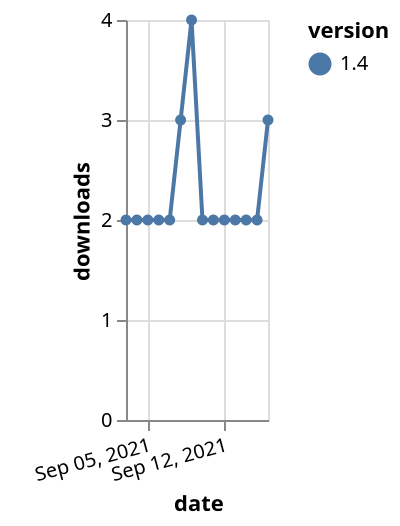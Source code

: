 {"$schema": "https://vega.github.io/schema/vega-lite/v5.json", "description": "A simple bar chart with embedded data.", "data": {"values": [{"date": "2021-09-03", "total": 18106, "delta": 2, "version": "1.4"}, {"date": "2021-09-04", "total": 18108, "delta": 2, "version": "1.4"}, {"date": "2021-09-05", "total": 18110, "delta": 2, "version": "1.4"}, {"date": "2021-09-06", "total": 18112, "delta": 2, "version": "1.4"}, {"date": "2021-09-07", "total": 18114, "delta": 2, "version": "1.4"}, {"date": "2021-09-08", "total": 18117, "delta": 3, "version": "1.4"}, {"date": "2021-09-09", "total": 18121, "delta": 4, "version": "1.4"}, {"date": "2021-09-10", "total": 18123, "delta": 2, "version": "1.4"}, {"date": "2021-09-11", "total": 18125, "delta": 2, "version": "1.4"}, {"date": "2021-09-12", "total": 18127, "delta": 2, "version": "1.4"}, {"date": "2021-09-13", "total": 18129, "delta": 2, "version": "1.4"}, {"date": "2021-09-14", "total": 18131, "delta": 2, "version": "1.4"}, {"date": "2021-09-15", "total": 18133, "delta": 2, "version": "1.4"}, {"date": "2021-09-16", "total": 18136, "delta": 3, "version": "1.4"}]}, "width": "container", "mark": {"type": "line", "point": {"filled": true}}, "encoding": {"x": {"field": "date", "type": "temporal", "timeUnit": "yearmonthdate", "title": "date", "axis": {"labelAngle": -15}}, "y": {"field": "delta", "type": "quantitative", "title": "downloads"}, "color": {"field": "version", "type": "nominal"}, "tooltip": {"field": "delta"}}}